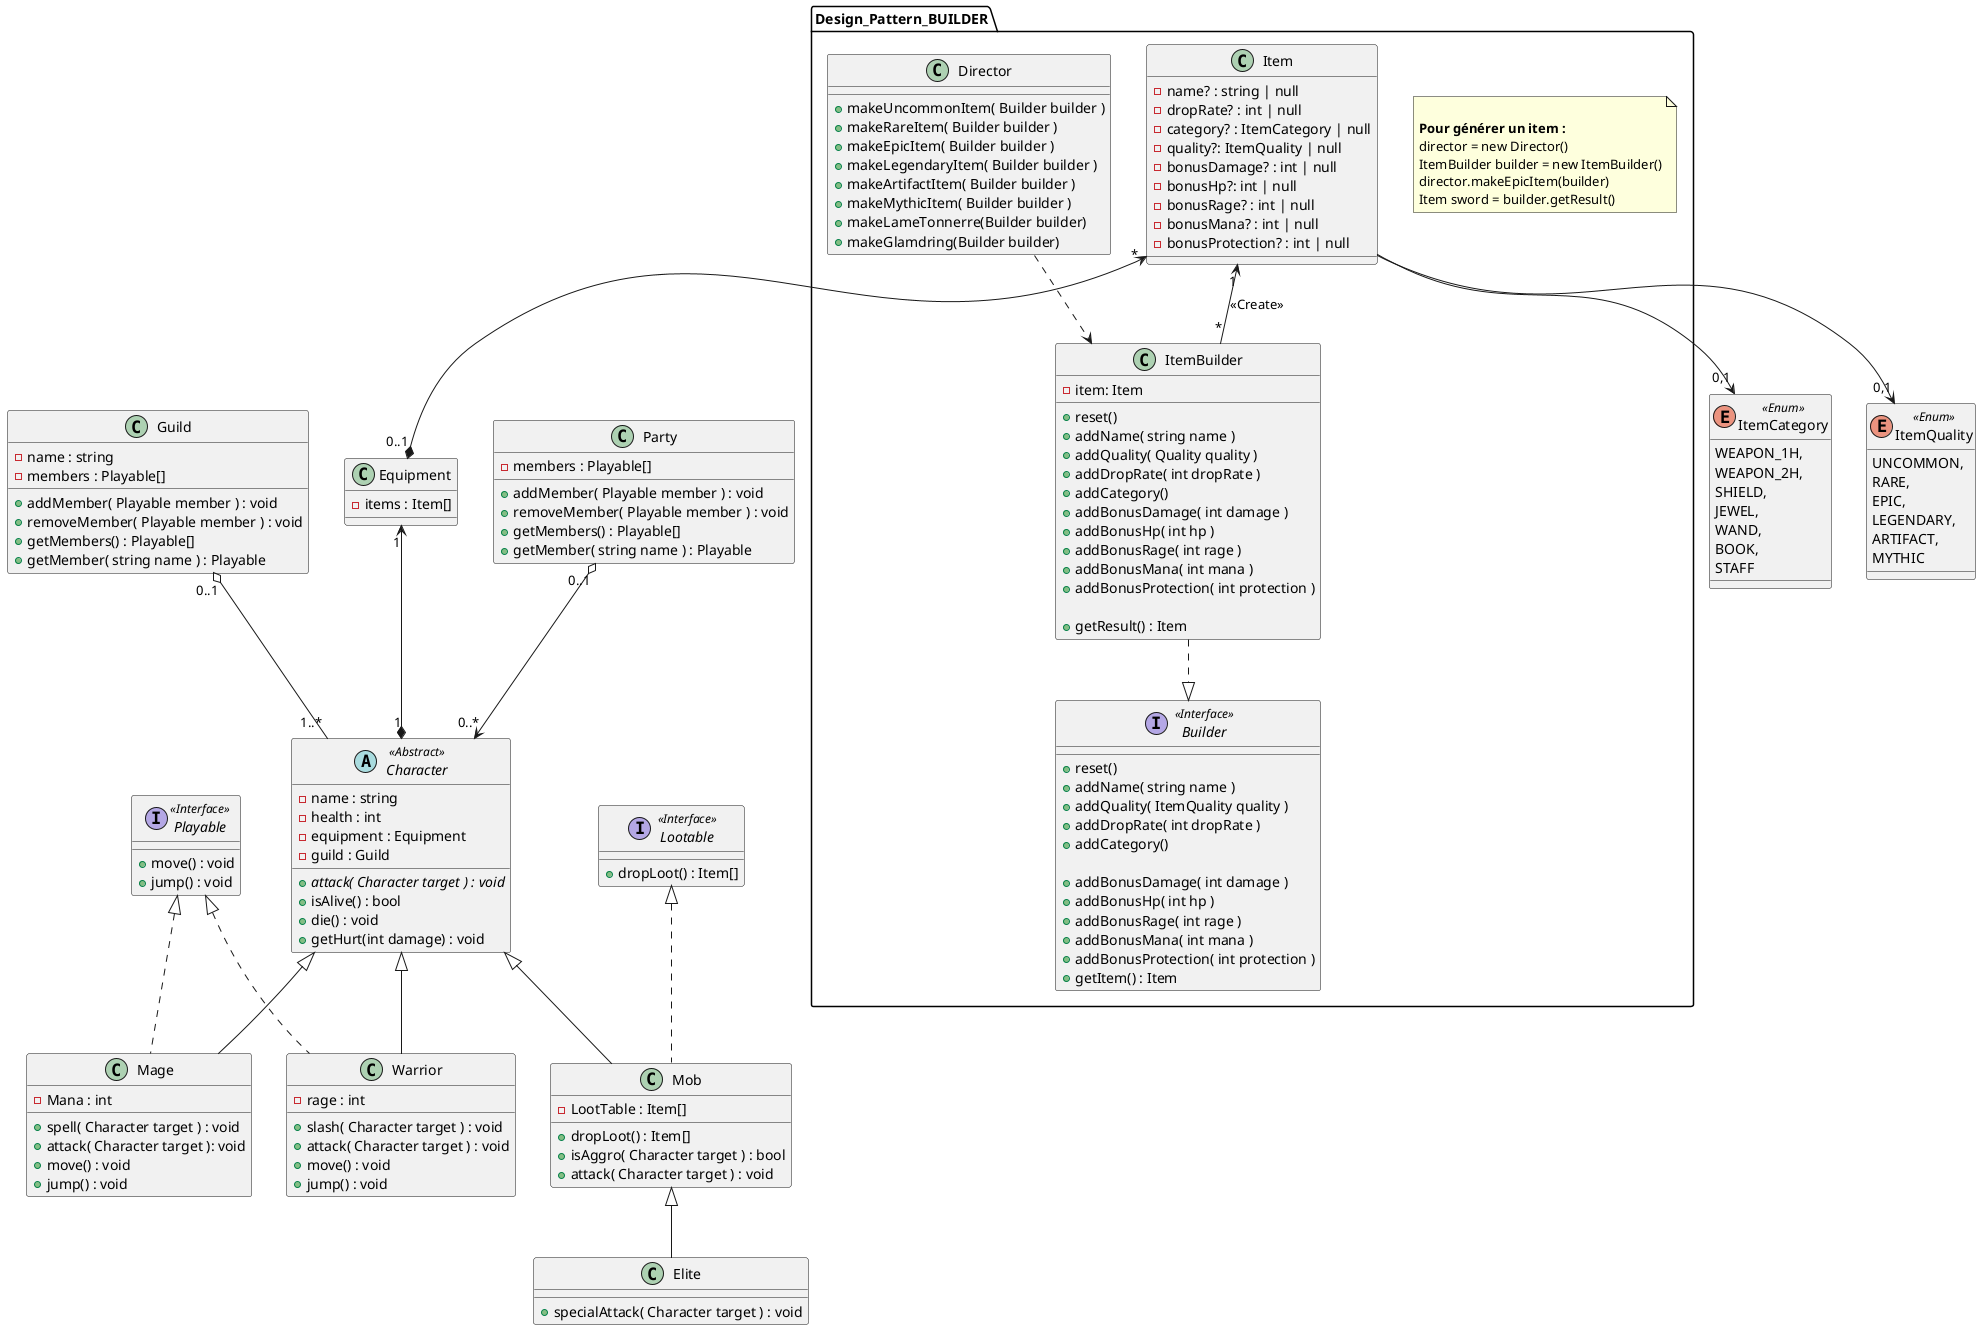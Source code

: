 @startuml
'https://plantuml.com/class-diagram

class Equipment {
    -items : Item[]

}


abstract class Character <<Abstract>> {
    -name : string
    -health : int
    -equipment : Equipment
    -guild : Guild
    +{abstract}attack( Character target ) : void
    +isAlive() : bool
    +die() : void
    +getHurt(int damage) : void

}

class Mage {
    -Mana : int
    +spell( Character target ) : void
    +attack( Character target ): void
    +move() : void
    +jump() : void
}

class Warrior {
    -rage : int
    +slash( Character target ) : void
    +attack( Character target ) : void
    +move() : void
    +jump() : void
}




interface Playable  <<Interface>> {
+ move() : void
+ jump() : void
}
interface Lootable <<Interface>> {
    +dropLoot() : Item[]
}
class Mob {
    -LootTable : Item[]
    + dropLoot() : Item[]
    +isAggro( Character target ) : bool
    +attack( Character target ) : void
}

class Elite {
    +specialAttack( Character target ) : void
}

enum ItemQuality <<Enum>> {
  UNCOMMON,
  RARE,
  EPIC,
  LEGENDARY,
  ARTIFACT,
  MYTHIC
}




enum ItemCategory <<Enum>> {
  WEAPON_1H,
  WEAPON_2H,
  SHIELD,
  JEWEL,
  WAND,
  BOOK,
  STAFF
}

namespace  Design_Pattern_BUILDER  {

note as A

    <b>Pour générer un item :</b>
    director = new Director()
    ItemBuilder builder = new ItemBuilder()
    director.makeEpicItem(builder)
    Item sword = builder.getResult()
end note

interface Builder <<Interface>> {
    +reset()
    +addName( string name )
    +addQuality( ItemQuality quality )
    +addDropRate( int dropRate )
    +addCategory()

    +addBonusDamage( int damage )
    +addBonusHp( int hp )
    +addBonusRage( int rage )
    +addBonusMana( int mana )
    +addBonusProtection( int protection )
    +getItem() : Item
}




class Director {
    +makeUncommonItem( Builder builder )
    +makeRareItem( Builder builder )
    +makeEpicItem( Builder builder )
    +makeLegendaryItem( Builder builder )
    +makeArtifactItem( Builder builder )
    +makeMythicItem( Builder builder )
    +makeLameTonnerre(Builder builder)
    +makeGlamdring(Builder builder)

}

class ItemBuilder  {
    -item: Item
    +reset()
    +addName( string name )
    +addQuality( Quality quality )
    +addDropRate( int dropRate )
    +addCategory()
    +addBonusDamage( int damage )
    +addBonusHp( int hp )
    +addBonusRage( int rage )
    +addBonusMana( int mana )
    +addBonusProtection( int protection )

    +getResult() : Item
}



class Item {
    -name? : string | null
    -dropRate? : int | null
    -category? : ItemCategory | null
    -quality?: ItemQuality | null
    -bonusDamage? : int | null
    -bonusHp?: int | null
    -bonusRage? : int | null
    -bonusMana? : int | null
    -bonusProtection? : int | null
}


ItemBuilder ..|> Builder
Item "1" <-- "*" ItemBuilder : "<<Create>>"
Item "*" <--* "0..1" Equipment
Item  --> "0,1" ItemQuality
Item  --> "0,1" ItemCategory
Director ..> ItemBuilder

}

Equipment "1" <--* "1" Character

Playable <|.. Mage
Playable <|.. Warrior

Character <|-- Mage
Character <|-- Warrior
Character <|-- Mob

Mob <|-- Elite

Lootable <|.. Mob


class Guild {
    -name : string
    -members : Playable[]
    +addMember( Playable member ) : void
    +removeMember( Playable member ) : void
    +getMembers() : Playable[]
    +getMember( string name ) : Playable
}

Guild "0..1" o-- "1..*" Character

class Party {
    -members : Playable[]
    +addMember( Playable member ) : void
    +removeMember( Playable member ) : void
    +getMembers() : Playable[]
    +getMember( string name ) : Playable
}

Party "0..1" o--> "0..*" Character

@enduml





